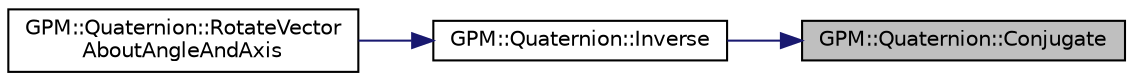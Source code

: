 digraph "GPM::Quaternion::Conjugate"
{
 // INTERACTIVE_SVG=YES
 // LATEX_PDF_SIZE
  edge [fontname="Helvetica",fontsize="10",labelfontname="Helvetica",labelfontsize="10"];
  node [fontname="Helvetica",fontsize="10",shape=record];
  rankdir="RL";
  Node44 [label="GPM::Quaternion::Conjugate",height=0.2,width=0.4,color="black", fillcolor="grey75", style="filled", fontcolor="black",tooltip="Conjugate the current quaternion."];
  Node44 -> Node45 [dir="back",color="midnightblue",fontsize="10",style="solid",fontname="Helvetica"];
  Node45 [label="GPM::Quaternion::Inverse",height=0.2,width=0.4,color="black", fillcolor="white", style="filled",URL="$struct_g_p_m_1_1_quaternion.html#a63cf9ffa83e754b75f935cf9b8a74bad",tooltip="Inverse the current quaternion."];
  Node45 -> Node46 [dir="back",color="midnightblue",fontsize="10",style="solid",fontname="Helvetica"];
  Node46 [label="GPM::Quaternion::RotateVector\lAboutAngleAndAxis",height=0.2,width=0.4,color="black", fillcolor="white", style="filled",URL="$struct_g_p_m_1_1_quaternion.html#a38158ec985f590e5ad6c90ba4c1a1058",tooltip="Rotate the vector of a certain angle around an arbitrary axis."];
}
